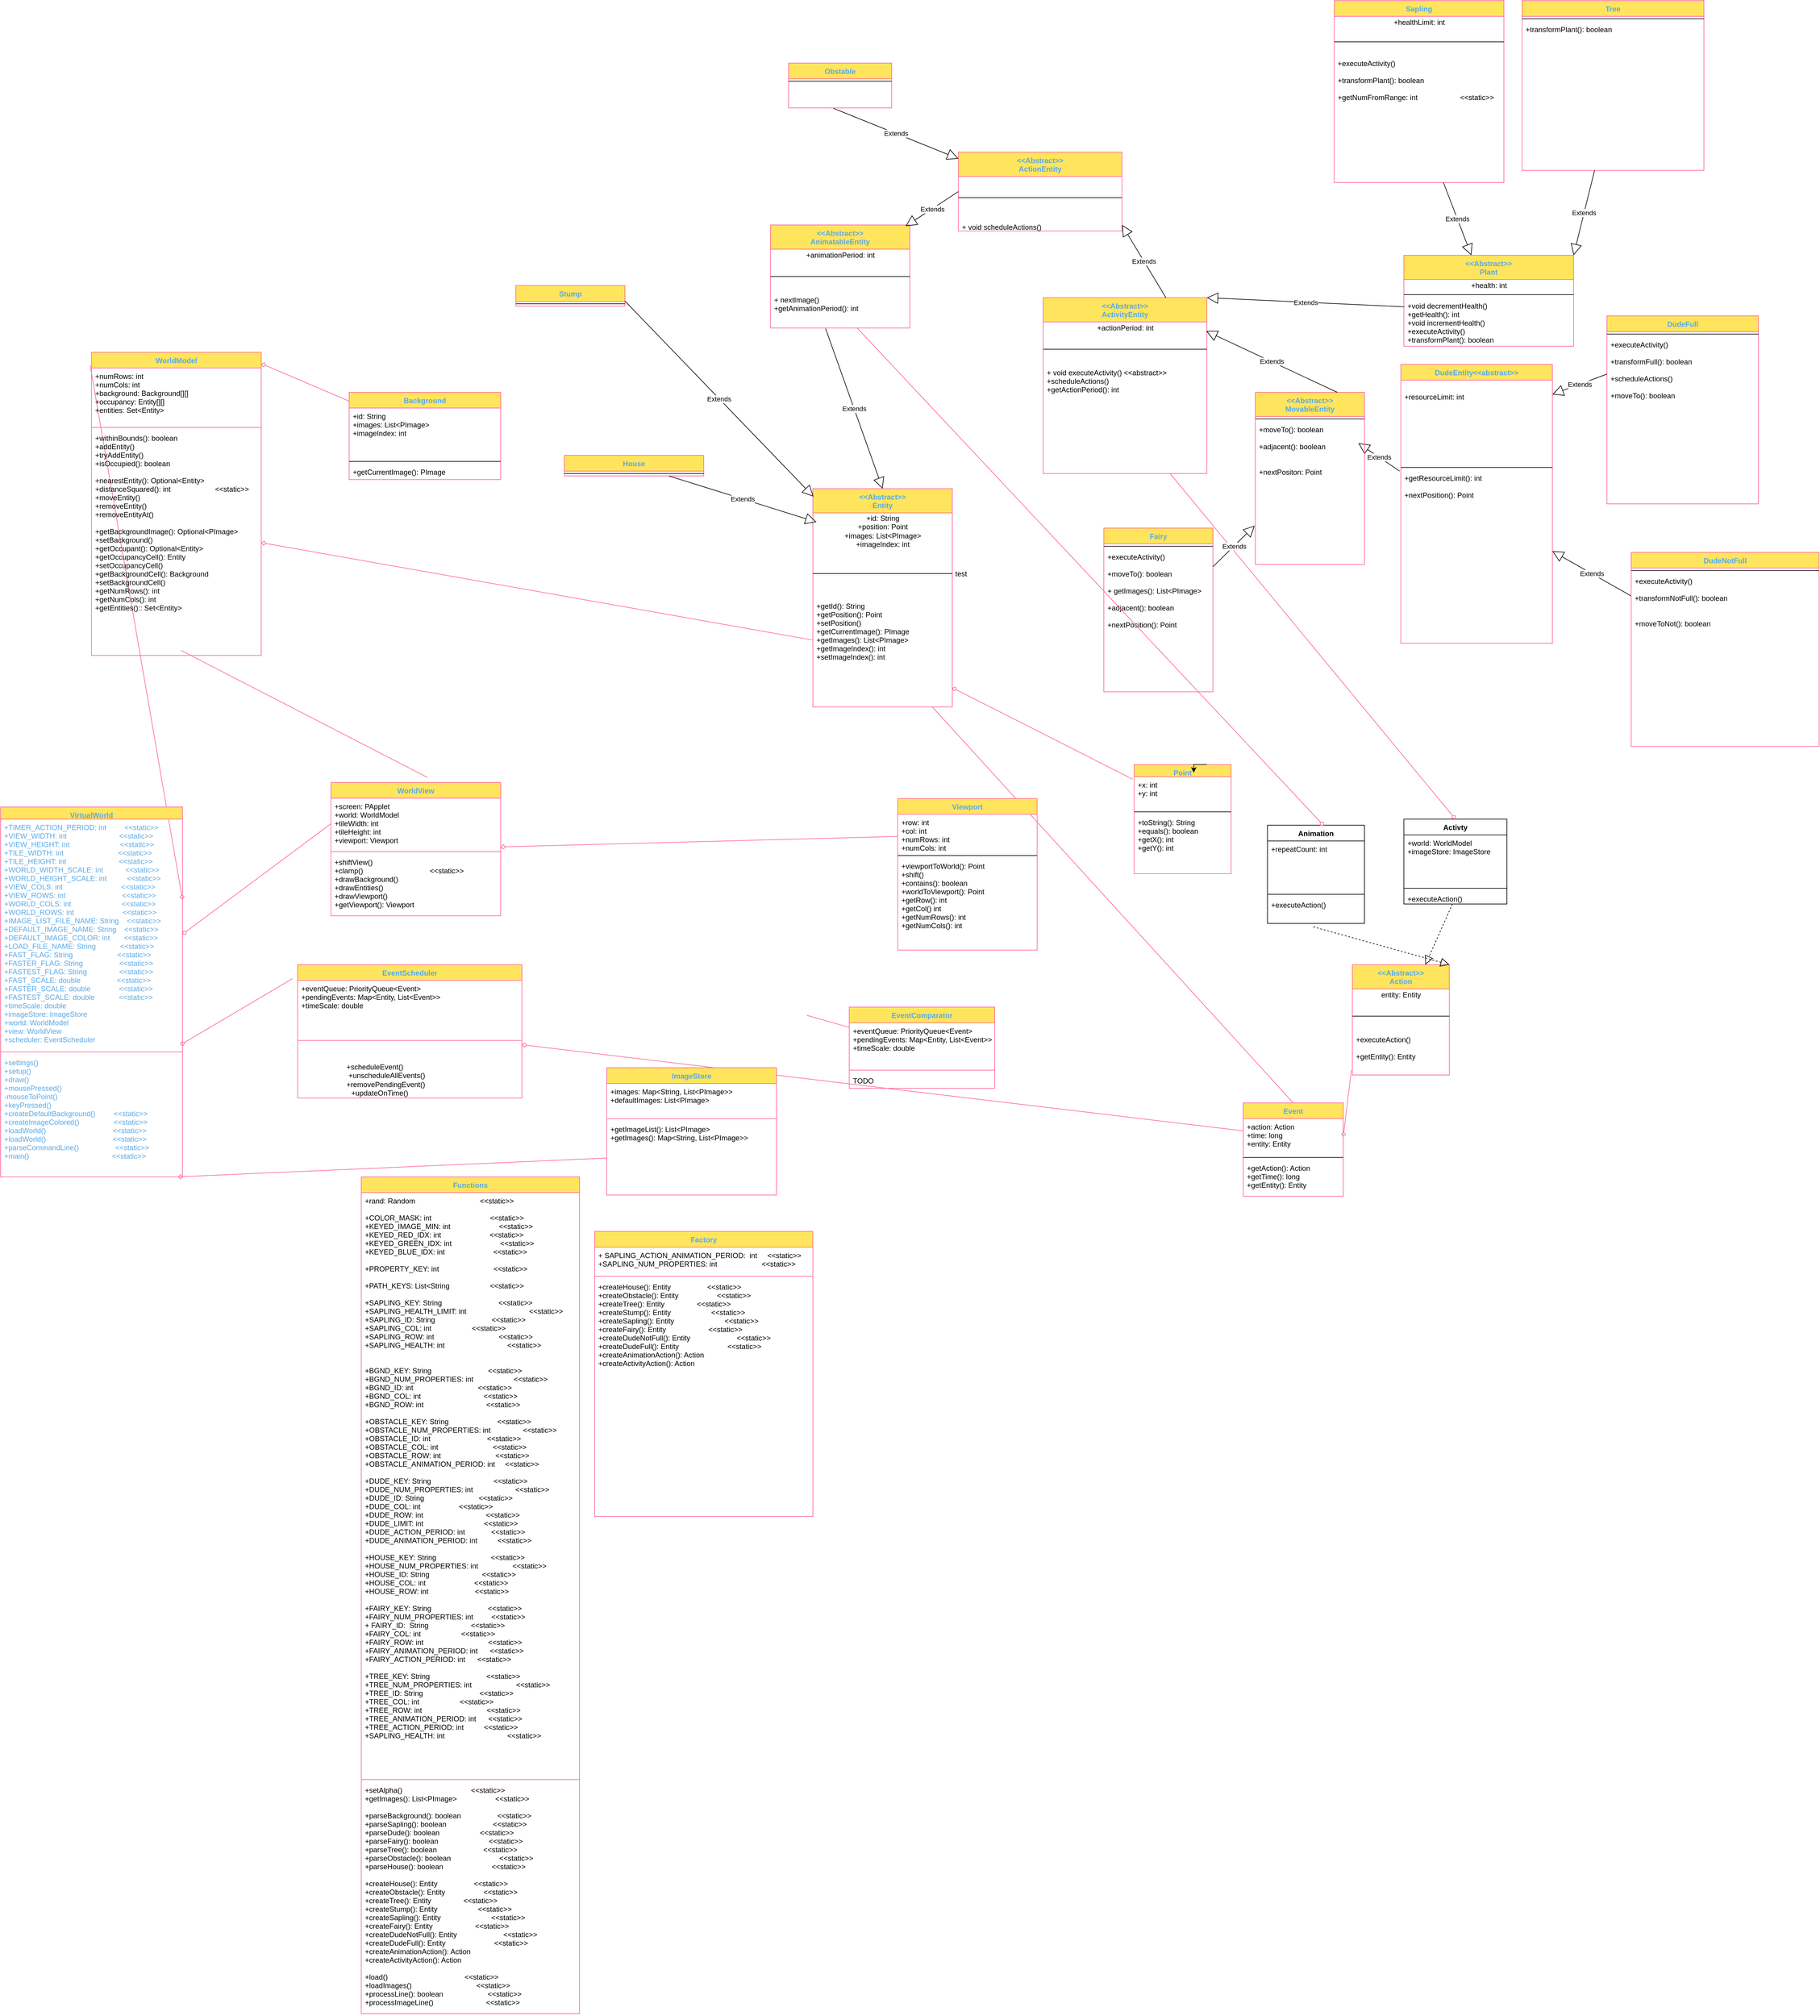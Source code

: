 <mxfile version="16.6.1" type="device"><diagram id="Yo6Zvny2ZRX3JAPKxXua" name="Page 2"><mxGraphModel dx="2512" dy="1862" grid="1" gridSize="10" guides="1" tooltips="1" connect="1" arrows="1" fold="1" page="1" pageScale="1" pageWidth="850" pageHeight="1100" math="0" shadow="0"><root><mxCell id="0"/><mxCell id="1" parent="0"/><mxCell id="8I9pphBKhg92I5GMk5e_-31" value="" style="graphMlID=e0;endArrow=none;strokeColor=#FF6392;strokeWidth=1.0;startArrow=diamond;startFill=0;endFill=1;exitX=1;exitY=0.25;exitDx=0;exitDy=0;fontColor=#5AA9E6;entryX=-0.008;entryY=-0.286;entryDx=0;entryDy=0;entryPerimeter=0;" parent="1" source="8I9pphBKhg92I5GMk5e_-50" target="8I9pphBKhg92I5GMk5e_-57" edge="1"><mxGeometry relative="1" as="geometry"/></mxCell><mxCell id="8I9pphBKhg92I5GMk5e_-32" value="" style="graphMlID=e1;endArrow=none;strokeColor=#FF6392;strokeWidth=1.0;startArrow=diamond;startFill=0;endFill=1;exitX=1;exitY=0.5;exitDx=0;exitDy=0;fontColor=#5AA9E6;entryX=0;entryY=0.5;entryDx=0;entryDy=0;" parent="1" source="8I9pphBKhg92I5GMk5e_-51" target="8I9pphBKhg92I5GMk5e_-61" edge="1"><mxGeometry relative="1" as="geometry"/></mxCell><mxCell id="8I9pphBKhg92I5GMk5e_-33" value="" style="graphMlID=e2;endArrow=none;strokeColor=#FF6392;strokeWidth=1.0;startArrow=diamond;startFill=0;endFill=1;fontColor=#5AA9E6;entryX=0;entryY=0.25;entryDx=0;entryDy=0;" parent="1" source="8I9pphBKhg92I5GMk5e_-60" target="8I9pphBKhg92I5GMk5e_-89" edge="1"><mxGeometry relative="1" as="geometry"><mxPoint x="648" y="240" as="sourcePoint"/></mxGeometry></mxCell><mxCell id="8I9pphBKhg92I5GMk5e_-34" value="" style="graphMlID=e3;endArrow=none;strokeColor=#FF6392;strokeWidth=1.0;startArrow=diamond;startFill=0;endFill=1;exitX=0.988;exitY=-0.077;exitDx=0;exitDy=0;exitPerimeter=0;fontColor=#5AA9E6;entryX=-0.023;entryY=0.105;entryDx=0;entryDy=0;entryPerimeter=0;" parent="1" source="8I9pphBKhg92I5GMk5e_-53" target="8I9pphBKhg92I5GMk5e_-64" edge="1"><mxGeometry relative="1" as="geometry"><mxPoint x="840" y="580" as="targetPoint"/></mxGeometry></mxCell><mxCell id="8I9pphBKhg92I5GMk5e_-35" value="" style="graphMlID=e4;endArrow=none;strokeColor=#FF6392;strokeWidth=1.0;startArrow=diamond;startFill=0;endFill=1;exitX=0.975;exitY=1;exitDx=0;exitDy=0;exitPerimeter=0;fontColor=#5AA9E6;entryX=0;entryY=0.5;entryDx=0;entryDy=0;" parent="1" source="8I9pphBKhg92I5GMk5e_-53" target="8I9pphBKhg92I5GMk5e_-71" edge="1"><mxGeometry relative="1" as="geometry"/></mxCell><mxCell id="8I9pphBKhg92I5GMk5e_-36" value="" style="graphMlID=e5;endArrow=none;strokeColor=#FF6392;strokeWidth=1.0;startArrow=diamond;startFill=0;endFill=1;fontColor=#5AA9E6;exitX=1.001;exitY=-0.077;exitDx=0;exitDy=0;exitPerimeter=0;" parent="1" source="8I9pphBKhg92I5GMk5e_-55" target="8I9pphBKhg92I5GMk5e_-82" edge="1"><mxGeometry relative="1" as="geometry"/></mxCell><mxCell id="8I9pphBKhg92I5GMk5e_-37" value="" style="graphMlID=e6;endArrow=none;strokeColor=#FF6392;strokeWidth=1.0;startArrow=diamond;startFill=0;endFill=1;fontColor=#5AA9E6;" parent="1" source="8I9pphBKhg92I5GMk5e_-64" target="8I9pphBKhg92I5GMk5e_-97" edge="1"><mxGeometry relative="1" as="geometry"/></mxCell><mxCell id="8I9pphBKhg92I5GMk5e_-38" value="" style="graphMlID=e7;endArrow=none;strokeColor=#FF6392;strokeWidth=1.0;startArrow=none;startFill=1;endFill=1;fontColor=#5AA9E6;entryX=0;entryY=0.25;entryDx=0;entryDy=0;exitX=1;exitY=0.5;exitDx=0;exitDy=0;" parent="1" target="8I9pphBKhg92I5GMk5e_-72" edge="1"><mxGeometry relative="1" as="geometry"><mxPoint x="800" y="603.54" as="sourcePoint"/></mxGeometry></mxCell><mxCell id="8I9pphBKhg92I5GMk5e_-39" value="" style="graphMlID=e8;endArrow=none;strokeColor=#FF6392;strokeWidth=1.0;startArrow=diamond;startFill=0;endFill=1;fontColor=#5AA9E6;exitX=1;exitY=0.5;exitDx=0;exitDy=0;" parent="1" source="8I9pphBKhg92I5GMk5e_-57" target="8I9pphBKhg92I5GMk5e_-88" edge="1"><mxGeometry relative="1" as="geometry"><mxPoint x="710" y="80" as="sourcePoint"/><mxPoint x="1180" y="-164" as="targetPoint"/></mxGeometry></mxCell><mxCell id="8I9pphBKhg92I5GMk5e_-40" value="" style="graphMlID=e9;endArrow=none;strokeColor=#FF6392;strokeWidth=1.0;startArrow=diamond;startFill=0;endFill=1;fontColor=#5AA9E6;entryX=-0.013;entryY=0.08;entryDx=0;entryDy=0;entryPerimeter=0;" parent="1" source="8I9pphBKhg92I5GMk5e_-88" target="8I9pphBKhg92I5GMk5e_-105" edge="1"><mxGeometry relative="1" as="geometry"><mxPoint x="1450" y="-164" as="sourcePoint"/></mxGeometry></mxCell><mxCell id="8I9pphBKhg92I5GMk5e_-42" value="" style="graphMlID=e11;endArrow=none;strokeColor=#FF6392;strokeWidth=1.0;startArrow=diamond;startFill=0;endFill=1;fontColor=#5AA9E6;exitX=1;exitY=0.5;exitDx=0;exitDy=0;entryX=-0.01;entryY=0.887;entryDx=0;entryDy=0;entryPerimeter=0;" parent="1" source="8I9pphBKhg92I5GMk5e_-97" target="8I9pphBKhg92I5GMk5e_-111" edge="1"><mxGeometry relative="1" as="geometry"><mxPoint x="1980.96" y="807.412" as="targetPoint"/></mxGeometry></mxCell><mxCell id="8I9pphBKhg92I5GMk5e_-44" value="" style="graphMlID=e13;endArrow=none;strokeColor=#FF6392;strokeWidth=1.0;startArrow=none;startFill=1;endFill=1;fontColor=#5AA9E6;entryX=0.528;entryY=0.978;entryDx=0;entryDy=0;entryPerimeter=0;exitX=0.57;exitY=-0.037;exitDx=0;exitDy=0;exitPerimeter=0;" parent="1" source="8I9pphBKhg92I5GMk5e_-60" target="8I9pphBKhg92I5GMk5e_-57" edge="1"><mxGeometry relative="1" as="geometry"/></mxCell><mxCell id="8I9pphBKhg92I5GMk5e_-45" value="" style="graphMlID=e14;endArrow=none;strokeColor=#FF6392;strokeWidth=1.0;startArrow=none;startFill=1;endFill=1;fontColor=#5AA9E6;exitX=0.5;exitY=0;exitDx=0;exitDy=0;" parent="1" source="8I9pphBKhg92I5GMk5e_-96" target="8I9pphBKhg92I5GMk5e_-88" edge="1"><mxGeometry relative="1" as="geometry"><mxPoint x="1177.699" y="279.661" as="targetPoint"/></mxGeometry></mxCell><mxCell id="8I9pphBKhg92I5GMk5e_-50" value="VirtualWorld" style="swimlane;fontStyle=1;align=center;verticalAlign=top;childLayout=stackLayout;horizontal=1;startSize=20;horizontalStack=0;resizeParent=1;resizeParentMax=0;resizeLast=0;collapsible=1;marginBottom=0;hachureGap=4;pointerEvents=0;fillColor=#FFE45E;strokeColor=#FF6392;fontColor=#5AA9E6;" parent="1" vertex="1"><mxGeometry x="-530" y="260" width="300" height="610" as="geometry"/></mxCell><mxCell id="8I9pphBKhg92I5GMk5e_-51" value="+TIMER_ACTION_PERIOD: int         &lt;&lt;static&gt;&gt;&#10;+VIEW_WIDTH: int                          &lt;&lt;static&gt;&gt;&#10;+VIEW_HEIGHT: int                         &lt;&lt;static&gt;&gt;&#10;+TILE_WIDTH: int                           &lt;&lt;static&gt;&gt;&#10;+TILE_HEIGHT: int                          &lt;&lt;static&gt;&gt;&#10;+WORLD_WIDTH_SCALE: int           &lt;&lt;static&gt;&gt;&#10;+WORLD_HEIGHT_SCALE: int          &lt;&lt;static&gt;&gt;&#10;+VIEW_COLS: int                             &lt;&lt;static&gt;&gt;&#10;+VIEW_ROWS: int                            &lt;&lt;static&gt;&gt;&#10;+WORLD_COLS: int                         &lt;&lt;static&gt;&gt;&#10;+WORLD_ROWS: int                        &lt;&lt;static&gt;&gt;&#10;+IMAGE_LIST_FILE_NAME: String    &lt;&lt;static&gt;&gt;&#10;+DEFAULT_IMAGE_NAME: String    &lt;&lt;static&gt;&gt;&#10;+DEFAULT_IMAGE_COLOR: int       &lt;&lt;static&gt;&gt;&#10;+LOAD_FILE_NAME: String            &lt;&lt;static&gt;&gt;&#10;+FAST_FLAG: String                      &lt;&lt;static&gt;&gt;&#10;+FASTER_FLAG: String                  &lt;&lt;static&gt;&gt;&#10;+FASTEST_FLAG: String                &lt;&lt;static&gt;&gt;&#10;+FAST_SCALE: double                  &lt;&lt;static&gt;&gt;&#10;+FASTER_SCALE: double              &lt;&lt;static&gt;&gt;&#10;+FASTEST_SCALE: double            &lt;&lt;static&gt;&gt;&#10;+timeScale: double&#10;+imageStore: ImageStore&#10;+world: WorldModel&#10;+view: WorldView&#10;+scheduler: EventScheduler" style="text;strokeColor=none;fillColor=none;align=left;verticalAlign=top;spacingLeft=4;spacingRight=4;overflow=hidden;rotatable=0;points=[[0,0.5],[1,0.5]];portConstraint=eastwest;fontColor=#5AA9E6;" parent="8I9pphBKhg92I5GMk5e_-50" vertex="1"><mxGeometry y="20" width="300" height="380" as="geometry"/></mxCell><mxCell id="8I9pphBKhg92I5GMk5e_-52" value="" style="line;strokeWidth=1;fillColor=none;align=left;verticalAlign=middle;spacingTop=-1;spacingLeft=3;spacingRight=3;rotatable=0;labelPosition=right;points=[];portConstraint=eastwest;strokeColor=#FF6392;fontColor=#5AA9E6;" parent="8I9pphBKhg92I5GMk5e_-50" vertex="1"><mxGeometry y="400" width="300" height="8" as="geometry"/></mxCell><mxCell id="8I9pphBKhg92I5GMk5e_-53" value="+settings()&#10;+setup()&#10;+draw()&#10;+mousePressed()&#10;-mouseToPoint()&#10;+keyPressed()&#10;+createDefaultBackground()         &lt;&lt;static&gt;&gt;&#10;+createImageColored()                 &lt;&lt;static&gt;&gt;&#10;+loadWorld()                                 &lt;&lt;static&gt;&gt;&#10;+loadWorld()                                 &lt;&lt;static&gt;&gt;&#10;+parseCommandLine()                  &lt;&lt;static&gt;&gt;&#10;+main()                                         &lt;&lt;static&gt;&gt;" style="text;strokeColor=none;fillColor=none;align=left;verticalAlign=top;spacingLeft=4;spacingRight=4;overflow=hidden;rotatable=0;points=[[0,0.5],[1,0.5]];portConstraint=eastwest;fontColor=#5AA9E6;" parent="8I9pphBKhg92I5GMk5e_-50" vertex="1"><mxGeometry y="408" width="300" height="202" as="geometry"/></mxCell><mxCell id="8I9pphBKhg92I5GMk5e_-54" value="WorldModel" style="swimlane;fontStyle=1;align=center;verticalAlign=top;childLayout=stackLayout;horizontal=1;startSize=26;horizontalStack=0;resizeParent=1;resizeParentMax=0;resizeLast=0;collapsible=1;marginBottom=0;hachureGap=4;pointerEvents=0;sketch=0;fontColor=#5AA9E6;strokeColor=#FF6392;fillColor=#FFE45E;" parent="1" vertex="1"><mxGeometry x="-380" y="-490" width="280" height="500" as="geometry"/></mxCell><mxCell id="8I9pphBKhg92I5GMk5e_-55" value="+numRows: int&#10;+numCols: int&#10;+background: Background[][]&#10;+occupancy: Entity[][]&#10;+entities: Set&lt;Entity&gt;&#10;" style="text;strokeColor=none;fillColor=none;align=left;verticalAlign=top;spacingLeft=4;spacingRight=4;overflow=hidden;rotatable=0;points=[[0,0.5],[1,0.5]];portConstraint=eastwest;fontColor=#000000;" parent="8I9pphBKhg92I5GMk5e_-54" vertex="1"><mxGeometry y="26" width="280" height="94" as="geometry"/></mxCell><mxCell id="8I9pphBKhg92I5GMk5e_-56" value="" style="line;strokeWidth=1;fillColor=none;align=left;verticalAlign=middle;spacingTop=-1;spacingLeft=3;spacingRight=3;rotatable=0;labelPosition=right;points=[];portConstraint=eastwest;strokeColor=#FF6392;fontColor=#5AA9E6;" parent="8I9pphBKhg92I5GMk5e_-54" vertex="1"><mxGeometry y="120" width="280" height="8" as="geometry"/></mxCell><mxCell id="8I9pphBKhg92I5GMk5e_-57" value="+withinBounds(): boolean                     &#10;+addEntity()                                 &#10;+tryAddEntity()                              &#10;+isOccupied(): boolean                       &#10;&#10;+nearestEntity(): Optional&lt;Entity&gt;           &#10;+distanceSquared(): int                      &lt;&lt;static&gt;&gt;&#10;+moveEntity()                                &#10;+removeEntity()                             &#10;+removeEntityAt()                  &#10;       &#10;+getBackgroundImage(): Optional&lt;PImage&gt;      &#10;+setBackground()                             &#10;+getOccupant(): Optional&lt;Entity&gt;      &#10;+getOccupancyCell(): Entity               &#10;+setOccupancyCell()                          &#10;+getBackgroundCell(): Background    &#10;+setBackgroundCell()                         &#10;+getNumRows(): int&#10;+getNumCols(): int&#10;+getEntities():: Set&lt;Entity&gt;" style="text;strokeColor=none;fillColor=none;align=left;verticalAlign=top;spacingLeft=4;spacingRight=4;overflow=hidden;rotatable=0;points=[[0,0.5],[1,0.5]];portConstraint=eastwest;fontColor=#020405;" parent="8I9pphBKhg92I5GMk5e_-54" vertex="1"><mxGeometry y="128" width="280" height="372" as="geometry"/></mxCell><mxCell id="8I9pphBKhg92I5GMk5e_-60" value="WorldView" style="swimlane;fontStyle=1;align=center;verticalAlign=top;childLayout=stackLayout;horizontal=1;startSize=26;horizontalStack=0;resizeParent=1;resizeParentMax=0;resizeLast=0;collapsible=1;marginBottom=0;hachureGap=4;pointerEvents=0;sketch=0;fontColor=#5AA9E6;strokeColor=#FF6392;fillColor=#FFE45E;" parent="1" vertex="1"><mxGeometry x="15" y="219.54" width="280" height="220" as="geometry"/></mxCell><mxCell id="8I9pphBKhg92I5GMk5e_-61" value="+screen: PApplet&#10;+world: WorldModel&#10;+tileWidth: int&#10;+tileHeight: int&#10;+viewport: Viewport" style="text;strokeColor=none;fillColor=none;align=left;verticalAlign=top;spacingLeft=4;spacingRight=4;overflow=hidden;rotatable=0;points=[[0,0.5],[1,0.5]];portConstraint=eastwest;fontColor=#000000;" parent="8I9pphBKhg92I5GMk5e_-60" vertex="1"><mxGeometry y="26" width="280" height="84" as="geometry"/></mxCell><mxCell id="8I9pphBKhg92I5GMk5e_-62" value="" style="line;strokeWidth=1;fillColor=none;align=left;verticalAlign=middle;spacingTop=-1;spacingLeft=3;spacingRight=3;rotatable=0;labelPosition=right;points=[];portConstraint=eastwest;strokeColor=#FF6392;fontColor=#5AA9E6;" parent="8I9pphBKhg92I5GMk5e_-60" vertex="1"><mxGeometry y="110" width="280" height="8" as="geometry"/></mxCell><mxCell id="8I9pphBKhg92I5GMk5e_-63" value="+shiftView()&#10;+clamp()                                 &lt;&lt;static&gt;&gt;     &#10;+drawBackground()                      &#10;+drawEntities()                              &#10;+drawViewport()   &#10;+getViewport(): Viewport" style="text;strokeColor=none;fillColor=none;align=left;verticalAlign=top;spacingLeft=4;spacingRight=4;overflow=hidden;rotatable=0;points=[[0,0.5],[1,0.5]];portConstraint=eastwest;fontColor=#000000;" parent="8I9pphBKhg92I5GMk5e_-60" vertex="1"><mxGeometry y="118" width="280" height="102" as="geometry"/></mxCell><mxCell id="8I9pphBKhg92I5GMk5e_-64" value="EventScheduler" style="swimlane;fontStyle=1;align=center;verticalAlign=top;childLayout=stackLayout;horizontal=1;startSize=26;horizontalStack=0;resizeParent=1;resizeParentMax=0;resizeLast=0;collapsible=1;marginBottom=0;hachureGap=4;pointerEvents=0;sketch=0;fontColor=#5AA9E6;strokeColor=#FF6392;fillColor=#FFE45E;" parent="1" vertex="1"><mxGeometry x="-40" y="520" width="370" height="220" as="geometry"/></mxCell><mxCell id="8I9pphBKhg92I5GMk5e_-65" value="+eventQueue: PriorityQueue&lt;Event&gt;&#10;+pendingEvents: Map&lt;Entity, List&lt;Event&gt;&gt;&#10;+timeScale: double" style="text;strokeColor=none;fillColor=none;align=left;verticalAlign=top;spacingLeft=4;spacingRight=4;overflow=hidden;rotatable=0;points=[[0,0.5],[1,0.5]];portConstraint=eastwest;fontColor=#000000;" parent="8I9pphBKhg92I5GMk5e_-64" vertex="1"><mxGeometry y="26" width="370" height="64" as="geometry"/></mxCell><mxCell id="8I9pphBKhg92I5GMk5e_-66" value="" style="line;strokeWidth=1;fillColor=none;align=left;verticalAlign=middle;spacingTop=-1;spacingLeft=3;spacingRight=3;rotatable=0;labelPosition=right;points=[];portConstraint=eastwest;strokeColor=#FF6392;fontColor=#5AA9E6;" parent="8I9pphBKhg92I5GMk5e_-64" vertex="1"><mxGeometry y="90" width="370" height="70" as="geometry"/></mxCell><mxCell id="fwwn2tgnfEwOuGBkrSvf-2" value="&lt;div style=&quot;text-align: left&quot;&gt;&lt;span&gt;+scheduleEvent()&amp;nbsp; &amp;nbsp; &amp;nbsp; &amp;nbsp; &amp;nbsp; &amp;nbsp; &amp;nbsp; &amp;nbsp; &amp;nbsp; &amp;nbsp; &amp;nbsp; &amp;nbsp; &amp;nbsp; &amp;nbsp; &amp;nbsp; &amp;nbsp; &amp;nbsp;&amp;nbsp;&lt;/span&gt;&lt;br&gt;&lt;/div&gt;&lt;span style=&quot;text-align: left&quot;&gt;+unscheduleAllEvents()&amp;nbsp; &amp;nbsp; &amp;nbsp; &amp;nbsp; &amp;nbsp; &amp;nbsp; &amp;nbsp; &amp;nbsp; &amp;nbsp; &amp;nbsp; &amp;nbsp; &amp;nbsp;&lt;/span&gt;&lt;br style=&quot;padding: 0px ; margin: 0px ; text-align: left&quot;&gt;&lt;span style=&quot;text-align: left&quot;&gt;+removePendingEvent()&amp;nbsp; &amp;nbsp; &amp;nbsp; &amp;nbsp; &amp;nbsp; &amp;nbsp; &amp;nbsp; &amp;nbsp; &amp;nbsp; &amp;nbsp; &amp;nbsp; &amp;nbsp;&amp;nbsp;&lt;/span&gt;&lt;br style=&quot;padding: 0px ; margin: 0px ; text-align: left&quot;&gt;&lt;span style=&quot;text-align: left&quot;&gt;+updateOnTime()&amp;nbsp; &amp;nbsp; &amp;nbsp; &amp;nbsp; &amp;nbsp; &amp;nbsp; &amp;nbsp; &amp;nbsp; &amp;nbsp; &amp;nbsp; &amp;nbsp; &amp;nbsp; &amp;nbsp; &amp;nbsp; &amp;nbsp;&amp;nbsp;&lt;/span&gt;" style="text;html=1;align=center;verticalAlign=middle;resizable=0;points=[];autosize=1;strokeColor=none;fillColor=none;" parent="8I9pphBKhg92I5GMk5e_-64" vertex="1"><mxGeometry y="160" width="370" height="60" as="geometry"/></mxCell><mxCell id="8I9pphBKhg92I5GMk5e_-68" value="ImageStore" style="swimlane;fontStyle=1;align=center;verticalAlign=top;childLayout=stackLayout;horizontal=1;startSize=26;horizontalStack=0;resizeParent=1;resizeParentMax=0;resizeLast=0;collapsible=1;marginBottom=0;hachureGap=4;pointerEvents=0;sketch=0;fontColor=#5AA9E6;strokeColor=#FF6392;fillColor=#FFE45E;" parent="1" vertex="1"><mxGeometry x="470" y="690" width="280" height="210" as="geometry"/></mxCell><mxCell id="8I9pphBKhg92I5GMk5e_-69" value="+images: Map&lt;String, List&lt;PImage&gt;&gt;&#10;+defaultImages: List&lt;PImage&gt;" style="text;strokeColor=none;fillColor=none;align=left;verticalAlign=top;spacingLeft=4;spacingRight=4;overflow=hidden;rotatable=0;points=[[0,0.5],[1,0.5]];portConstraint=eastwest;fontColor=#000000;" parent="8I9pphBKhg92I5GMk5e_-68" vertex="1"><mxGeometry y="26" width="280" height="54" as="geometry"/></mxCell><mxCell id="8I9pphBKhg92I5GMk5e_-70" value="" style="line;strokeWidth=1;fillColor=none;align=left;verticalAlign=middle;spacingTop=-1;spacingLeft=3;spacingRight=3;rotatable=0;labelPosition=right;points=[];portConstraint=eastwest;strokeColor=#FF6392;fontColor=#5AA9E6;" parent="8I9pphBKhg92I5GMk5e_-68" vertex="1"><mxGeometry y="80" width="280" height="8" as="geometry"/></mxCell><mxCell id="8I9pphBKhg92I5GMk5e_-71" value="+getImageList(): List&lt;PImage&gt;      &#10;+getImages(): Map&lt;String, List&lt;PImage&gt;&gt;&#10;" style="text;strokeColor=none;fillColor=none;align=left;verticalAlign=top;spacingLeft=4;spacingRight=4;overflow=hidden;rotatable=0;points=[[0,0.5],[1,0.5]];portConstraint=eastwest;fontColor=#000000;" parent="8I9pphBKhg92I5GMk5e_-68" vertex="1"><mxGeometry y="88" width="280" height="122" as="geometry"/></mxCell><mxCell id="8I9pphBKhg92I5GMk5e_-72" value="EventComparator" style="swimlane;fontStyle=1;align=center;verticalAlign=top;childLayout=stackLayout;horizontal=1;startSize=26;horizontalStack=0;resizeParent=1;resizeParentMax=0;resizeLast=0;collapsible=1;marginBottom=0;hachureGap=4;pointerEvents=0;sketch=0;fontColor=#5AA9E6;strokeColor=#FF6392;fillColor=#FFE45E;" parent="1" vertex="1"><mxGeometry x="870" y="590" width="240" height="134" as="geometry"/></mxCell><mxCell id="8I9pphBKhg92I5GMk5e_-73" value="+eventQueue: PriorityQueue&lt;Event&gt;&#10;+pendingEvents: Map&lt;Entity, List&lt;Event&gt;&gt;&#10;+timeScale: double" style="text;strokeColor=none;fillColor=none;align=left;verticalAlign=top;spacingLeft=4;spacingRight=4;overflow=hidden;rotatable=0;points=[[0,0.5],[1,0.5]];portConstraint=eastwest;fontColor=#000000;" parent="8I9pphBKhg92I5GMk5e_-72" vertex="1"><mxGeometry y="26" width="240" height="74" as="geometry"/></mxCell><mxCell id="8I9pphBKhg92I5GMk5e_-74" value="" style="line;strokeWidth=1;fillColor=none;align=left;verticalAlign=middle;spacingTop=-1;spacingLeft=3;spacingRight=3;rotatable=0;labelPosition=right;points=[];portConstraint=eastwest;strokeColor=#FF6392;fontColor=#5AA9E6;" parent="8I9pphBKhg92I5GMk5e_-72" vertex="1"><mxGeometry y="100" width="240" height="8" as="geometry"/></mxCell><mxCell id="8I9pphBKhg92I5GMk5e_-75" value="TODO" style="text;strokeColor=none;fillColor=none;align=left;verticalAlign=top;spacingLeft=4;spacingRight=4;overflow=hidden;rotatable=0;points=[[0,0.5],[1,0.5]];portConstraint=eastwest;fontColor=#000000;" parent="8I9pphBKhg92I5GMk5e_-72" vertex="1"><mxGeometry y="108" width="240" height="26" as="geometry"/></mxCell><mxCell id="8I9pphBKhg92I5GMk5e_-77" value="Functions" style="swimlane;fontStyle=1;align=center;verticalAlign=top;childLayout=stackLayout;horizontal=1;startSize=26;horizontalStack=0;resizeParent=1;resizeParentMax=0;resizeLast=0;collapsible=1;marginBottom=0;hachureGap=4;pointerEvents=0;sketch=0;fontColor=#5AA9E6;strokeColor=#FF6392;fillColor=#FFE45E;" parent="1" vertex="1"><mxGeometry x="65" y="870" width="360" height="1380" as="geometry"/></mxCell><mxCell id="8I9pphBKhg92I5GMk5e_-78" value="+rand: Random                                &lt;&lt;static&gt;&gt;&#10;&#10;+COLOR_MASK: int                             &lt;&lt;static&gt;&gt;&#10;+KEYED_IMAGE_MIN: int                        &lt;&lt;static&gt;&gt;&#10;+KEYED_RED_IDX: int                        &lt;&lt;static&gt;&gt;&#10;+KEYED_GREEN_IDX: int                        &lt;&lt;static&gt;&gt;&#10;+KEYED_BLUE_IDX: int                        &lt;&lt;static&gt;&gt;&#10;&#10;+PROPERTY_KEY: int                           &lt;&lt;static&gt;&gt;&#10;&#10;+PATH_KEYS: List&lt;String                    &lt;&lt;static&gt;&gt;&#10;&#10;+SAPLING_KEY: String                            &lt;&lt;static&gt;&gt;&#10;+SAPLING_HEALTH_LIMIT: int                               &lt;&lt;static&gt;&gt;&#10;+SAPLING_ID: String                            &lt;&lt;static&gt;&gt;&#10;+SAPLING_COL: int                    &lt;&lt;static&gt;&gt;&#10;+SAPLING_ROW: int                                &lt;&lt;static&gt;&gt;&#10;+SAPLING_HEALTH: int                               &lt;&lt;static&gt;&gt;&#10;&#10;&#10;+BGND_KEY: String                            &lt;&lt;static&gt;&gt;&#10;+BGND_NUM_PROPERTIES: int                    &lt;&lt;static&gt;&gt;&#10;+BGND_ID: int                                &lt;&lt;static&gt;&gt;&#10;+BGND_COL: int                               &lt;&lt;static&gt;&gt;&#10;+BGND_ROW: int                               &lt;&lt;static&gt;&gt;&#10;&#10;+OBSTACLE_KEY: String                        &lt;&lt;static&gt;&gt;&#10;+OBSTACLE_NUM_PROPERTIES: int                &lt;&lt;static&gt;&gt;&#10;+OBSTACLE_ID: int                            &lt;&lt;static&gt;&gt;&#10;+OBSTACLE_COL: int                           &lt;&lt;static&gt;&gt;&#10;+OBSTACLE_ROW: int                           &lt;&lt;static&gt;&gt;&#10;+OBSTACLE_ANIMATION_PERIOD: int     &lt;&lt;static&gt;&gt;&#10;&#10;+DUDE_KEY: String                               &lt;&lt;static&gt;&gt;&#10;+DUDE_NUM_PROPERTIES: int                     &lt;&lt;static&gt;&gt;&#10;+DUDE_ID: String                           &lt;&lt;static&gt;&gt;&#10;+DUDE_COL: int                   &lt;&lt;static&gt;&gt;&#10;+DUDE_ROW: int                               &lt;&lt;static&gt;&gt;&#10;+DUDE_LIMIT: int                              &lt;&lt;static&gt;&gt;&#10;+DUDE_ACTION_PERIOD: int             &lt;&lt;static&gt;&gt;&#10;+DUDE_ANIMATION_PERIOD: int          &lt;&lt;static&gt;&gt;&#10;&#10;+HOUSE_KEY: String                           &lt;&lt;static&gt;&gt;&#10;+HOUSE_NUM_PROPERTIES: int                 &lt;&lt;static&gt;&gt;&#10;+HOUSE_ID: String                          &lt;&lt;static&gt;&gt;&#10;+HOUSE_COL: int                        &lt;&lt;static&gt;&gt;&#10;+HOUSE_ROW: int                       &lt;&lt;static&gt;&gt;&#10;&#10;+FAIRY_KEY: String                            &lt;&lt;static&gt;&gt;&#10;+FAIRY_NUM_PROPERTIES: int         &lt;&lt;static&gt;&gt;&#10;+ FAIRY_ID:  String                     &lt;&lt;static&gt;&gt;&#10;+FAIRY_COL: int                    &lt;&lt;static&gt;&gt;&#10;+FAIRY_ROW: int                                &lt;&lt;static&gt;&gt;&#10;+FAIRY_ANIMATION_PERIOD: int      &lt;&lt;static&gt;&gt;&#10;+FAIRY_ACTION_PERIOD: int      &lt;&lt;static&gt;&gt;&#10;&#10;+TREE_KEY: String                            &lt;&lt;static&gt;&gt;&#10;+TREE_NUM_PROPERTIES: int                      &lt;&lt;static&gt;&gt;&#10;+TREE_ID: String                            &lt;&lt;static&gt;&gt;&#10;+TREE_COL: int                    &lt;&lt;static&gt;&gt;&#10;+TREE_ROW: int                                &lt;&lt;static&gt;&gt;&#10;+TREE_ANIMATION_PERIOD: int      &lt;&lt;static&gt;&gt;&#10;+TREE_ACTION_PERIOD: int          &lt;&lt;static&gt;&gt;&#10;+SAPLING_HEALTH: int                               &lt;&lt;static&gt;&gt;&#10;" style="text;strokeColor=none;fillColor=none;align=left;verticalAlign=top;spacingLeft=4;spacingRight=4;overflow=hidden;rotatable=0;points=[[0,0.5],[1,0.5]];portConstraint=eastwest;fontColor=#000000;" parent="8I9pphBKhg92I5GMk5e_-77" vertex="1"><mxGeometry y="26" width="360" height="964" as="geometry"/></mxCell><mxCell id="8I9pphBKhg92I5GMk5e_-79" value="" style="line;strokeWidth=1;fillColor=none;align=left;verticalAlign=middle;spacingTop=-1;spacingLeft=3;spacingRight=3;rotatable=0;labelPosition=right;points=[];portConstraint=eastwest;strokeColor=#FF6392;fontColor=#5AA9E6;" parent="8I9pphBKhg92I5GMk5e_-77" vertex="1"><mxGeometry y="990" width="360" height="8" as="geometry"/></mxCell><mxCell id="8I9pphBKhg92I5GMk5e_-80" value="+setAlpha()                                  &lt;&lt;static&gt;&gt;&#10;+getImages(): List&lt;PImage&gt;                   &lt;&lt;static&gt;&gt;&#10;&#10;+parseBackground(): boolean                  &lt;&lt;static&gt;&gt;&#10;+parseSapling(): boolean                       &lt;&lt;static&gt;&gt;&#10;+parseDude(): boolean                    &lt;&lt;static&gt;&gt;&#10;+parseFairy(): boolean                         &lt;&lt;static&gt;&gt;&#10;+parseTree(): boolean                       &lt;&lt;static&gt;&gt;&#10;+parseObstacle(): boolean                        &lt;&lt;static&gt;&gt;&#10;+parseHouse(): boolean                        &lt;&lt;static&gt;&gt;&#10;&#10;+createHouse(): Entity                  &lt;&lt;static&gt;&gt;&#10;+createObstacle(): Entity                   &lt;&lt;static&gt;&gt;&#10;+createTree(): Entity                &lt;&lt;static&gt;&gt;&#10;+createStump(): Entity                    &lt;&lt;static&gt;&gt;&#10;+createSapling(): Entity                         &lt;&lt;static&gt;&gt;&#10;+createFairy(): Entity                     &lt;&lt;static&gt;&gt;&#10;+createDudeNotFull(): Entity                       &lt;&lt;static&gt;&gt;&#10;+createDudeFull(): Entity                        &lt;&lt;static&gt;&gt;&#10;+createAnimationAction(): Action         &#10;+createActivityAction(): Action              &#10;&#10;+load()                                      &lt;&lt;static&gt;&gt;&#10;+loadImages()                                &lt;&lt;static&gt;&gt;&#10;+processLine(): boolean                      &lt;&lt;static&gt;&gt;&#10;+processImageLine()                          &lt;&lt;static&gt;&gt;" style="text;strokeColor=none;fillColor=none;align=left;verticalAlign=top;spacingLeft=4;spacingRight=4;overflow=hidden;rotatable=0;points=[[0,0.5],[1,0.5]];portConstraint=eastwest;fontColor=#000000;" parent="8I9pphBKhg92I5GMk5e_-77" vertex="1"><mxGeometry y="998" width="360" height="382" as="geometry"/></mxCell><mxCell id="8I9pphBKhg92I5GMk5e_-81" value="Background" style="swimlane;fontStyle=1;align=center;verticalAlign=top;childLayout=stackLayout;horizontal=1;startSize=26;horizontalStack=0;resizeParent=1;resizeParentMax=0;resizeLast=0;collapsible=1;marginBottom=0;hachureGap=4;pointerEvents=0;sketch=0;fontColor=#5AA9E6;strokeColor=#FF6392;fillColor=#FFE45E;" parent="1" vertex="1"><mxGeometry x="45" y="-424" width="250" height="144" as="geometry"/></mxCell><mxCell id="8I9pphBKhg92I5GMk5e_-82" value="+id: String&#10;+images: List&lt;PImage&gt;&#10;+imageIndex: int" style="text;strokeColor=none;fillColor=none;align=left;verticalAlign=top;spacingLeft=4;spacingRight=4;overflow=hidden;rotatable=0;points=[[0,0.5],[1,0.5]];portConstraint=eastwest;" parent="8I9pphBKhg92I5GMk5e_-81" vertex="1"><mxGeometry y="26" width="250" height="84" as="geometry"/></mxCell><mxCell id="8I9pphBKhg92I5GMk5e_-83" value="" style="line;strokeWidth=1;fillColor=none;align=left;verticalAlign=middle;spacingTop=-1;spacingLeft=3;spacingRight=3;rotatable=0;labelPosition=right;points=[];portConstraint=eastwest;" parent="8I9pphBKhg92I5GMk5e_-81" vertex="1"><mxGeometry y="110" width="250" height="8" as="geometry"/></mxCell><mxCell id="8I9pphBKhg92I5GMk5e_-84" value="+getCurrentImage(): PImage            " style="text;strokeColor=none;fillColor=none;align=left;verticalAlign=top;spacingLeft=4;spacingRight=4;overflow=hidden;rotatable=0;points=[[0,0.5],[1,0.5]];portConstraint=eastwest;" parent="8I9pphBKhg92I5GMk5e_-81" vertex="1"><mxGeometry y="118" width="250" height="26" as="geometry"/></mxCell><mxCell id="8I9pphBKhg92I5GMk5e_-85" value="&lt;&lt;Abstract&gt;&gt;&#10;Entity" style="swimlane;fontStyle=1;align=center;verticalAlign=top;childLayout=stackLayout;horizontal=1;startSize=40;horizontalStack=0;resizeParent=1;resizeParentMax=0;resizeLast=0;collapsible=1;marginBottom=0;hachureGap=4;pointerEvents=0;sketch=0;fontColor=#5AA9E6;strokeColor=#FF6392;fillColor=#FFE45E;" parent="1" vertex="1"><mxGeometry x="810" y="-265" width="230" height="360" as="geometry"/></mxCell><mxCell id="BPCp-LuJiMAnO4dBgCfV-5" value="&lt;span style=&quot;text-align: left&quot;&gt;+id: String&lt;/span&gt;&lt;br style=&quot;padding: 0px ; margin: 0px ; text-align: left&quot;&gt;&lt;span style=&quot;text-align: left&quot;&gt;+position: Point&lt;/span&gt;&lt;br style=&quot;padding: 0px ; margin: 0px ; text-align: left&quot;&gt;&lt;span style=&quot;text-align: left&quot;&gt;+images: List&amp;lt;PImage&amp;gt;&lt;/span&gt;&lt;br style=&quot;padding: 0px ; margin: 0px ; text-align: left&quot;&gt;&lt;span style=&quot;text-align: left&quot;&gt;+imageIndex: int&lt;/span&gt;" style="text;html=1;align=center;verticalAlign=middle;resizable=0;points=[];autosize=1;strokeColor=none;fillColor=none;" parent="8I9pphBKhg92I5GMk5e_-85" vertex="1"><mxGeometry y="40" width="230" height="60" as="geometry"/></mxCell><mxCell id="BPCp-LuJiMAnO4dBgCfV-4" value="test" style="line;strokeWidth=1;fillColor=none;align=left;verticalAlign=middle;spacingTop=-1;spacingLeft=3;spacingRight=3;rotatable=0;labelPosition=right;points=[];portConstraint=eastwest;" parent="8I9pphBKhg92I5GMk5e_-85" vertex="1"><mxGeometry y="100" width="230" height="80" as="geometry"/></mxCell><mxCell id="8I9pphBKhg92I5GMk5e_-88" value="+getId(): String&#10;+getPosition(): Point&#10;+setPosition()&#10;+getCurrentImage(): PImage            &#10;+getImages(): List&lt;PImage&gt; &#10;+getImageIndex(): int&#10;+setImageIndex(): int" style="text;strokeColor=none;fillColor=none;align=left;verticalAlign=top;spacingLeft=4;spacingRight=4;overflow=hidden;rotatable=0;points=[[0,0.5],[1,0.5]];portConstraint=eastwest;" parent="8I9pphBKhg92I5GMk5e_-85" vertex="1"><mxGeometry y="180" width="230" height="180" as="geometry"/></mxCell><mxCell id="8I9pphBKhg92I5GMk5e_-89" value="Viewport" style="swimlane;fontStyle=1;align=center;verticalAlign=top;childLayout=stackLayout;horizontal=1;startSize=26;horizontalStack=0;resizeParent=1;resizeParentMax=0;resizeLast=0;collapsible=1;marginBottom=0;hachureGap=4;pointerEvents=0;sketch=0;fontColor=#5AA9E6;strokeColor=#FF6392;fillColor=#FFE45E;" parent="1" vertex="1"><mxGeometry x="950" y="246.0" width="230" height="250" as="geometry"/></mxCell><mxCell id="8I9pphBKhg92I5GMk5e_-90" value="+row: int&#10;+col: int&#10;+numRows: int&#10;+numCols: int                                 &#10;&#10;" style="text;strokeColor=none;fillColor=none;align=left;verticalAlign=top;spacingLeft=4;spacingRight=4;overflow=hidden;rotatable=0;points=[[0,0.5],[1,0.5]];portConstraint=eastwest;" parent="8I9pphBKhg92I5GMk5e_-89" vertex="1"><mxGeometry y="26" width="230" height="64" as="geometry"/></mxCell><mxCell id="8I9pphBKhg92I5GMk5e_-91" value="" style="line;strokeWidth=1;fillColor=none;align=left;verticalAlign=middle;spacingTop=-1;spacingLeft=3;spacingRight=3;rotatable=0;labelPosition=right;points=[];portConstraint=eastwest;" parent="8I9pphBKhg92I5GMk5e_-89" vertex="1"><mxGeometry y="90" width="230" height="8" as="geometry"/></mxCell><mxCell id="8I9pphBKhg92I5GMk5e_-92" value="+viewportToWorld(): Point &#10;+shift()&#10;+contains(): boolean                         &#10;+worldToViewport(): Point                                      &#10;+getRow(): int&#10;+getCol() int &#10;+getNumRows(): int&#10;+getNumCols(): int" style="text;strokeColor=none;fillColor=none;align=left;verticalAlign=top;spacingLeft=4;spacingRight=4;overflow=hidden;rotatable=0;points=[[0,0.5],[1,0.5]];portConstraint=eastwest;" parent="8I9pphBKhg92I5GMk5e_-89" vertex="1"><mxGeometry y="98" width="230" height="152" as="geometry"/></mxCell><mxCell id="8I9pphBKhg92I5GMk5e_-96" value="Event" style="swimlane;fontStyle=1;align=center;verticalAlign=top;childLayout=stackLayout;horizontal=1;startSize=26;horizontalStack=0;resizeParent=1;resizeParentMax=0;resizeLast=0;collapsible=1;marginBottom=0;hachureGap=4;pointerEvents=0;sketch=0;fontColor=#5AA9E6;strokeColor=#FF6392;fillColor=#FFE45E;" parent="1" vertex="1"><mxGeometry x="1520" y="748" width="165" height="154" as="geometry"/></mxCell><mxCell id="8I9pphBKhg92I5GMk5e_-97" value="+action: Action&#10;+time: long&#10;+entity: Entity" style="text;strokeColor=none;fillColor=none;align=left;verticalAlign=top;spacingLeft=4;spacingRight=4;overflow=hidden;rotatable=0;points=[[0,0.5],[1,0.5]];portConstraint=eastwest;" parent="8I9pphBKhg92I5GMk5e_-96" vertex="1"><mxGeometry y="26" width="165" height="60" as="geometry"/></mxCell><mxCell id="8I9pphBKhg92I5GMk5e_-98" value="" style="line;strokeWidth=1;fillColor=none;align=left;verticalAlign=middle;spacingTop=-1;spacingLeft=3;spacingRight=3;rotatable=0;labelPosition=right;points=[];portConstraint=eastwest;" parent="8I9pphBKhg92I5GMk5e_-96" vertex="1"><mxGeometry y="86" width="165" height="8" as="geometry"/></mxCell><mxCell id="8I9pphBKhg92I5GMk5e_-99" value="+getAction(): Action&#10;+getTime(): long&#10;+getEntity(): Entity" style="text;strokeColor=none;fillColor=none;align=left;verticalAlign=top;spacingLeft=4;spacingRight=4;overflow=hidden;rotatable=0;points=[[0,0.5],[1,0.5]];portConstraint=eastwest;" parent="8I9pphBKhg92I5GMk5e_-96" vertex="1"><mxGeometry y="94" width="165" height="60" as="geometry"/></mxCell><mxCell id="8I9pphBKhg92I5GMk5e_-104" value="Point" style="swimlane;fontStyle=1;align=center;verticalAlign=top;childLayout=stackLayout;horizontal=1;startSize=20;horizontalStack=0;resizeParent=1;resizeParentMax=0;resizeLast=0;collapsible=1;marginBottom=0;hachureGap=4;pointerEvents=0;sketch=0;fontColor=#5AA9E6;strokeColor=#FF6392;fillColor=#FFE45E;" parent="1" vertex="1"><mxGeometry x="1340" y="190" width="160" height="180" as="geometry"/></mxCell><mxCell id="8I9pphBKhg92I5GMk5e_-105" value="+x: int&#10;+y: int" style="text;strokeColor=none;fillColor=none;align=left;verticalAlign=top;spacingLeft=4;spacingRight=4;overflow=hidden;rotatable=0;points=[[0,0.5],[1,0.5]];portConstraint=eastwest;" parent="8I9pphBKhg92I5GMk5e_-104" vertex="1"><mxGeometry y="20" width="160" height="54" as="geometry"/></mxCell><mxCell id="8I9pphBKhg92I5GMk5e_-106" value="" style="line;strokeWidth=1;fillColor=none;align=left;verticalAlign=middle;spacingTop=-1;spacingLeft=3;spacingRight=3;rotatable=0;labelPosition=right;points=[];portConstraint=eastwest;" parent="8I9pphBKhg92I5GMk5e_-104" vertex="1"><mxGeometry y="74" width="160" height="8" as="geometry"/></mxCell><mxCell id="8I9pphBKhg92I5GMk5e_-107" value="+toString(): String&#10;+equals(): boolean&#10;+getX(): int &#10;+getY(): int" style="text;strokeColor=none;fillColor=none;align=left;verticalAlign=top;spacingLeft=4;spacingRight=4;overflow=hidden;rotatable=0;points=[[0,0.5],[1,0.5]];portConstraint=eastwest;" parent="8I9pphBKhg92I5GMk5e_-104" vertex="1"><mxGeometry y="82" width="160" height="98" as="geometry"/></mxCell><mxCell id="5SVSdhoWCupNvheDNB3O-18" style="edgeStyle=orthogonalEdgeStyle;rounded=0;orthogonalLoop=1;jettySize=auto;html=1;exitX=0.75;exitY=0;exitDx=0;exitDy=0;entryX=0.615;entryY=-0.123;entryDx=0;entryDy=0;entryPerimeter=0;" parent="8I9pphBKhg92I5GMk5e_-104" source="8I9pphBKhg92I5GMk5e_-104" target="8I9pphBKhg92I5GMk5e_-105" edge="1"><mxGeometry relative="1" as="geometry"/></mxCell><mxCell id="8I9pphBKhg92I5GMk5e_-108" value="&lt;&lt;Abstract&gt;&gt;&#10;Action" style="swimlane;fontStyle=1;align=center;verticalAlign=top;childLayout=stackLayout;horizontal=1;startSize=40;horizontalStack=0;resizeParent=1;resizeParentMax=0;resizeLast=0;collapsible=1;marginBottom=0;hachureGap=4;pointerEvents=0;sketch=0;fontColor=#5AA9E6;strokeColor=#FF6392;fillColor=#FFE45E;" parent="1" vertex="1"><mxGeometry x="1700" y="520" width="160" height="182" as="geometry"/></mxCell><mxCell id="O2JTB9z1qQWmsm7BF6PM-2" value="entity: Entity" style="text;html=1;align=center;verticalAlign=middle;resizable=0;points=[];autosize=1;strokeColor=none;fillColor=none;" parent="8I9pphBKhg92I5GMk5e_-108" vertex="1"><mxGeometry y="40" width="160" height="20" as="geometry"/></mxCell><mxCell id="8I9pphBKhg92I5GMk5e_-110" value="" style="line;strokeWidth=1;fillColor=none;align=left;verticalAlign=middle;spacingTop=-1;spacingLeft=3;spacingRight=3;rotatable=0;labelPosition=right;points=[];portConstraint=eastwest;" parent="8I9pphBKhg92I5GMk5e_-108" vertex="1"><mxGeometry y="60" width="160" height="50" as="geometry"/></mxCell><mxCell id="8I9pphBKhg92I5GMk5e_-111" value="+executeAction()                             &#10;&#10;+getEntity(): Entity" style="text;strokeColor=none;fillColor=none;align=left;verticalAlign=top;spacingLeft=4;spacingRight=4;overflow=hidden;rotatable=0;points=[[0,0.5],[1,0.5]];portConstraint=eastwest;" parent="8I9pphBKhg92I5GMk5e_-108" vertex="1"><mxGeometry y="110" width="160" height="72" as="geometry"/></mxCell><mxCell id="90hG4aX9_ZOrop_JmThQ-5" value="Activty" style="swimlane;fontStyle=1;align=center;verticalAlign=top;childLayout=stackLayout;horizontal=1;startSize=26;horizontalStack=0;resizeParent=1;resizeParentMax=0;resizeLast=0;collapsible=1;marginBottom=0;" parent="1" vertex="1"><mxGeometry x="1785" y="280" width="170" height="140" as="geometry"/></mxCell><mxCell id="90hG4aX9_ZOrop_JmThQ-6" value="+world: WorldModel&#10;+imageStore: ImageStore&#10;" style="text;strokeColor=none;fillColor=none;align=left;verticalAlign=top;spacingLeft=4;spacingRight=4;overflow=hidden;rotatable=0;points=[[0,0.5],[1,0.5]];portConstraint=eastwest;" parent="90hG4aX9_ZOrop_JmThQ-5" vertex="1"><mxGeometry y="26" width="170" height="84" as="geometry"/></mxCell><mxCell id="90hG4aX9_ZOrop_JmThQ-7" value="" style="line;strokeWidth=1;fillColor=none;align=left;verticalAlign=middle;spacingTop=-1;spacingLeft=3;spacingRight=3;rotatable=0;labelPosition=right;points=[];portConstraint=eastwest;" parent="90hG4aX9_ZOrop_JmThQ-5" vertex="1"><mxGeometry y="110" width="170" height="8" as="geometry"/></mxCell><mxCell id="90hG4aX9_ZOrop_JmThQ-8" value="+executeAction()                             &#10;" style="text;strokeColor=none;fillColor=none;align=left;verticalAlign=top;spacingLeft=4;spacingRight=4;overflow=hidden;rotatable=0;points=[[0,0.5],[1,0.5]];portConstraint=eastwest;" parent="90hG4aX9_ZOrop_JmThQ-5" vertex="1"><mxGeometry y="118" width="170" height="22" as="geometry"/></mxCell><mxCell id="90hG4aX9_ZOrop_JmThQ-9" value="Animation" style="swimlane;fontStyle=1;align=center;verticalAlign=top;childLayout=stackLayout;horizontal=1;startSize=26;horizontalStack=0;resizeParent=1;resizeParentMax=0;resizeLast=0;collapsible=1;marginBottom=0;" parent="1" vertex="1"><mxGeometry x="1560" y="290" width="160" height="162" as="geometry"/></mxCell><mxCell id="90hG4aX9_ZOrop_JmThQ-10" value="+repeatCount: int" style="text;strokeColor=none;fillColor=none;align=left;verticalAlign=top;spacingLeft=4;spacingRight=4;overflow=hidden;rotatable=0;points=[[0,0.5],[1,0.5]];portConstraint=eastwest;" parent="90hG4aX9_ZOrop_JmThQ-9" vertex="1"><mxGeometry y="26" width="160" height="84" as="geometry"/></mxCell><mxCell id="90hG4aX9_ZOrop_JmThQ-11" value="" style="line;strokeWidth=1;fillColor=none;align=left;verticalAlign=middle;spacingTop=-1;spacingLeft=3;spacingRight=3;rotatable=0;labelPosition=right;points=[];portConstraint=eastwest;" parent="90hG4aX9_ZOrop_JmThQ-9" vertex="1"><mxGeometry y="110" width="160" height="8" as="geometry"/></mxCell><mxCell id="90hG4aX9_ZOrop_JmThQ-12" value="+executeAction()                             &#10;" style="text;strokeColor=none;fillColor=none;align=left;verticalAlign=top;spacingLeft=4;spacingRight=4;overflow=hidden;rotatable=0;points=[[0,0.5],[1,0.5]];portConstraint=eastwest;" parent="90hG4aX9_ZOrop_JmThQ-9" vertex="1"><mxGeometry y="118" width="160" height="44" as="geometry"/></mxCell><mxCell id="90hG4aX9_ZOrop_JmThQ-14" value="" style="endArrow=block;dashed=1;endFill=0;endSize=12;html=1;rounded=0;" parent="1" source="90hG4aX9_ZOrop_JmThQ-8" target="8I9pphBKhg92I5GMk5e_-108" edge="1"><mxGeometry width="160" relative="1" as="geometry"><mxPoint x="1590" y="650" as="sourcePoint"/><mxPoint x="1370" y="800" as="targetPoint"/></mxGeometry></mxCell><mxCell id="90hG4aX9_ZOrop_JmThQ-15" value="" style="endArrow=block;dashed=1;endFill=0;endSize=12;html=1;rounded=0;entryX=1;entryY=0;entryDx=0;entryDy=0;exitX=0.472;exitY=1.127;exitDx=0;exitDy=0;exitPerimeter=0;" parent="1" source="90hG4aX9_ZOrop_JmThQ-12" target="8I9pphBKhg92I5GMk5e_-108" edge="1"><mxGeometry width="160" relative="1" as="geometry"><mxPoint x="1739.997" y="679.2" as="sourcePoint"/><mxPoint x="1720" y="730" as="targetPoint"/></mxGeometry></mxCell><mxCell id="anu3-P02sGUiYkU8YpYv-1" value="Fairy" style="swimlane;fontStyle=1;align=center;verticalAlign=top;childLayout=stackLayout;horizontal=1;startSize=26;horizontalStack=0;resizeParent=1;resizeParentMax=0;resizeLast=0;collapsible=1;marginBottom=0;hachureGap=4;pointerEvents=0;sketch=0;fontColor=#5AA9E6;strokeColor=#FF6392;fillColor=#FFE45E;" parent="1" vertex="1"><mxGeometry x="1290" y="-200" width="180" height="270" as="geometry"/></mxCell><mxCell id="anu3-P02sGUiYkU8YpYv-3" value="" style="line;strokeWidth=1;fillColor=none;align=left;verticalAlign=middle;spacingTop=-1;spacingLeft=3;spacingRight=3;rotatable=0;labelPosition=right;points=[];portConstraint=eastwest;" parent="anu3-P02sGUiYkU8YpYv-1" vertex="1"><mxGeometry y="26" width="180" height="8" as="geometry"/></mxCell><mxCell id="anu3-P02sGUiYkU8YpYv-4" value="+executeActivity()                           &#10;&#10;+moveTo(): boolean                 &#10;&#10;+ getImages(): List&lt;PImage&gt;&#10;&#10;+adjacent(): boolean                            &#10;&#10;+nextPosition(): Point&#10;" style="text;strokeColor=none;fillColor=none;align=left;verticalAlign=top;spacingLeft=4;spacingRight=4;overflow=hidden;rotatable=0;points=[[0,0.5],[1,0.5]];portConstraint=eastwest;" parent="anu3-P02sGUiYkU8YpYv-1" vertex="1"><mxGeometry y="34" width="180" height="236" as="geometry"/></mxCell><mxCell id="anu3-P02sGUiYkU8YpYv-5" value="House" style="swimlane;fontStyle=1;align=center;verticalAlign=top;childLayout=stackLayout;horizontal=1;startSize=26;horizontalStack=0;resizeParent=1;resizeParentMax=0;resizeLast=0;collapsible=1;marginBottom=0;hachureGap=4;pointerEvents=0;sketch=0;fontColor=#5AA9E6;strokeColor=#FF6392;fillColor=#FFE45E;" parent="1" vertex="1"><mxGeometry x="400" y="-320" width="230" height="34" as="geometry"/></mxCell><mxCell id="anu3-P02sGUiYkU8YpYv-7" value="" style="line;strokeWidth=1;fillColor=none;align=left;verticalAlign=middle;spacingTop=-1;spacingLeft=3;spacingRight=3;rotatable=0;labelPosition=right;points=[];portConstraint=eastwest;" parent="anu3-P02sGUiYkU8YpYv-5" vertex="1"><mxGeometry y="26" width="230" height="8" as="geometry"/></mxCell><mxCell id="anu3-P02sGUiYkU8YpYv-9" value="DudeFull" style="swimlane;fontStyle=1;align=center;verticalAlign=top;childLayout=stackLayout;horizontal=1;startSize=26;horizontalStack=0;resizeParent=1;resizeParentMax=0;resizeLast=0;collapsible=1;marginBottom=0;hachureGap=4;pointerEvents=0;sketch=0;fontColor=#5AA9E6;strokeColor=#FF6392;fillColor=#FFE45E;" parent="1" vertex="1"><mxGeometry x="2120" y="-550" width="250" height="310" as="geometry"/></mxCell><mxCell id="anu3-P02sGUiYkU8YpYv-11" value="" style="line;strokeWidth=1;fillColor=none;align=left;verticalAlign=middle;spacingTop=-1;spacingLeft=3;spacingRight=3;rotatable=0;labelPosition=right;points=[];portConstraint=eastwest;" parent="anu3-P02sGUiYkU8YpYv-9" vertex="1"><mxGeometry y="26" width="250" height="8" as="geometry"/></mxCell><mxCell id="anu3-P02sGUiYkU8YpYv-12" value="+executeActivity()                      &#10;&#10;+transformFull(): boolean   &#10;&#10;+scheduleActions()&#10;&#10;+moveTo(): boolean                    &#10;&#10;&#10;" style="text;strokeColor=none;fillColor=none;align=left;verticalAlign=top;spacingLeft=4;spacingRight=4;overflow=hidden;rotatable=0;points=[[0,0.5],[1,0.5]];portConstraint=eastwest;" parent="anu3-P02sGUiYkU8YpYv-9" vertex="1"><mxGeometry y="34" width="250" height="276" as="geometry"/></mxCell><mxCell id="anu3-P02sGUiYkU8YpYv-17" value="Obstable" style="swimlane;fontStyle=1;align=center;verticalAlign=top;childLayout=stackLayout;horizontal=1;startSize=26;horizontalStack=0;resizeParent=1;resizeParentMax=0;resizeLast=0;collapsible=1;marginBottom=0;hachureGap=4;pointerEvents=0;sketch=0;fontColor=#5AA9E6;strokeColor=#FF6392;fillColor=#FFE45E;" parent="1" vertex="1"><mxGeometry x="770" y="-967" width="170" height="74" as="geometry"/></mxCell><mxCell id="anu3-P02sGUiYkU8YpYv-19" value="" style="line;strokeWidth=1;fillColor=none;align=left;verticalAlign=middle;spacingTop=-1;spacingLeft=3;spacingRight=3;rotatable=0;labelPosition=right;points=[];portConstraint=eastwest;" parent="anu3-P02sGUiYkU8YpYv-17" vertex="1"><mxGeometry y="26" width="170" height="8" as="geometry"/></mxCell><mxCell id="anu3-P02sGUiYkU8YpYv-20" value="&#10;&#10;" style="text;strokeColor=none;fillColor=none;align=left;verticalAlign=top;spacingLeft=4;spacingRight=4;overflow=hidden;rotatable=0;points=[[0,0.5],[1,0.5]];portConstraint=eastwest;" parent="anu3-P02sGUiYkU8YpYv-17" vertex="1"><mxGeometry y="34" width="170" height="40" as="geometry"/></mxCell><mxCell id="anu3-P02sGUiYkU8YpYv-21" value="Stump" style="swimlane;fontStyle=1;align=center;verticalAlign=top;childLayout=stackLayout;horizontal=1;startSize=26;horizontalStack=0;resizeParent=1;resizeParentMax=0;resizeLast=0;collapsible=1;marginBottom=0;hachureGap=4;pointerEvents=0;sketch=0;fontColor=#5AA9E6;strokeColor=#FF6392;fillColor=#FFE45E;" parent="1" vertex="1"><mxGeometry x="320" y="-600" width="180" height="34" as="geometry"/></mxCell><mxCell id="anu3-P02sGUiYkU8YpYv-23" value="" style="line;strokeWidth=1;fillColor=none;align=left;verticalAlign=middle;spacingTop=-1;spacingLeft=3;spacingRight=3;rotatable=0;labelPosition=right;points=[];portConstraint=eastwest;" parent="anu3-P02sGUiYkU8YpYv-21" vertex="1"><mxGeometry y="26" width="180" height="8" as="geometry"/></mxCell><mxCell id="anu3-P02sGUiYkU8YpYv-25" value="Sapling" style="swimlane;fontStyle=1;align=center;verticalAlign=top;childLayout=stackLayout;horizontal=1;startSize=26;horizontalStack=0;resizeParent=1;resizeParentMax=0;resizeLast=0;collapsible=1;marginBottom=0;hachureGap=4;pointerEvents=0;sketch=0;fontColor=#5AA9E6;strokeColor=#FF6392;fillColor=#FFE45E;" parent="1" vertex="1"><mxGeometry x="1670" y="-1070" width="280" height="300" as="geometry"/></mxCell><mxCell id="dmAygcnu81Fp7a4OYe4V-3" value="&lt;span style=&quot;text-align: left&quot;&gt;+healthLimit: int&lt;/span&gt;" style="text;html=1;align=center;verticalAlign=middle;resizable=0;points=[];autosize=1;strokeColor=none;fillColor=none;" parent="anu3-P02sGUiYkU8YpYv-25" vertex="1"><mxGeometry y="26" width="280" height="20" as="geometry"/></mxCell><mxCell id="anu3-P02sGUiYkU8YpYv-27" value="" style="line;strokeWidth=1;fillColor=none;align=left;verticalAlign=middle;spacingTop=-1;spacingLeft=3;spacingRight=3;rotatable=0;labelPosition=right;points=[];portConstraint=eastwest;" parent="anu3-P02sGUiYkU8YpYv-25" vertex="1"><mxGeometry y="46" width="280" height="44" as="geometry"/></mxCell><mxCell id="anu3-P02sGUiYkU8YpYv-28" value="+executeActivity()                  &#10;&#10;+transformPlant(): boolean                   &#10;&#10;+getNumFromRange: int                     &lt;&lt;static&gt;&gt;&#10;&#10;&#10;" style="text;strokeColor=none;fillColor=none;align=left;verticalAlign=top;spacingLeft=4;spacingRight=4;overflow=hidden;rotatable=0;points=[[0,0.5],[1,0.5]];portConstraint=eastwest;" parent="anu3-P02sGUiYkU8YpYv-25" vertex="1"><mxGeometry y="90" width="280" height="210" as="geometry"/></mxCell><mxCell id="anu3-P02sGUiYkU8YpYv-29" value="Tree" style="swimlane;fontStyle=1;align=center;verticalAlign=top;childLayout=stackLayout;horizontal=1;startSize=26;horizontalStack=0;resizeParent=1;resizeParentMax=0;resizeLast=0;collapsible=1;marginBottom=0;hachureGap=4;pointerEvents=0;sketch=0;fontColor=#5AA9E6;strokeColor=#FF6392;fillColor=#FFE45E;" parent="1" vertex="1"><mxGeometry x="1980" y="-1070" width="300" height="280" as="geometry"/></mxCell><mxCell id="anu3-P02sGUiYkU8YpYv-31" value="" style="line;strokeWidth=1;fillColor=none;align=left;verticalAlign=middle;spacingTop=-1;spacingLeft=3;spacingRight=3;rotatable=0;labelPosition=right;points=[];portConstraint=eastwest;" parent="anu3-P02sGUiYkU8YpYv-29" vertex="1"><mxGeometry y="26" width="300" height="8" as="geometry"/></mxCell><mxCell id="anu3-P02sGUiYkU8YpYv-32" value="+transformPlant(): boolean                   &#10;&#10;&#10;" style="text;strokeColor=none;fillColor=none;align=left;verticalAlign=top;spacingLeft=4;spacingRight=4;overflow=hidden;rotatable=0;points=[[0,0.5],[1,0.5]];portConstraint=eastwest;" parent="anu3-P02sGUiYkU8YpYv-29" vertex="1"><mxGeometry y="34" width="300" height="246" as="geometry"/></mxCell><mxCell id="3Is2mJ5lev4Kwv_5pwFn-1" value="&lt;&lt;Abstract&gt;&gt;&#10;AnimatableEntity&#10;" style="swimlane;fontStyle=1;align=center;verticalAlign=top;childLayout=stackLayout;horizontal=1;startSize=40;horizontalStack=0;resizeParent=1;resizeParentMax=0;resizeLast=0;collapsible=1;marginBottom=0;hachureGap=4;pointerEvents=0;sketch=0;fontColor=#5AA9E6;strokeColor=#FF6392;fillColor=#FFE45E;" parent="1" vertex="1"><mxGeometry x="740" y="-700" width="230" height="170" as="geometry"/></mxCell><mxCell id="BPCp-LuJiMAnO4dBgCfV-9" value="&lt;span style=&quot;text-align: left&quot;&gt;+animationPeriod: int&lt;/span&gt;" style="text;html=1;align=center;verticalAlign=middle;resizable=0;points=[];autosize=1;strokeColor=none;fillColor=none;" parent="3Is2mJ5lev4Kwv_5pwFn-1" vertex="1"><mxGeometry y="40" width="230" height="20" as="geometry"/></mxCell><mxCell id="3Is2mJ5lev4Kwv_5pwFn-2" value="" style="line;strokeWidth=1;fillColor=none;align=left;verticalAlign=middle;spacingTop=-1;spacingLeft=3;spacingRight=3;rotatable=0;labelPosition=right;points=[];portConstraint=eastwest;" parent="3Is2mJ5lev4Kwv_5pwFn-1" vertex="1"><mxGeometry y="60" width="230" height="50" as="geometry"/></mxCell><mxCell id="3Is2mJ5lev4Kwv_5pwFn-3" value="+ nextImage()&#10;+getAnimationPeriod(): int" style="text;strokeColor=none;fillColor=none;align=left;verticalAlign=top;spacingLeft=4;spacingRight=4;overflow=hidden;rotatable=0;points=[[0,0.5],[1,0.5]];portConstraint=eastwest;" parent="3Is2mJ5lev4Kwv_5pwFn-1" vertex="1"><mxGeometry y="110" width="230" height="60" as="geometry"/></mxCell><mxCell id="3Is2mJ5lev4Kwv_5pwFn-4" value="&lt;&lt;Abstract&gt;&gt;&#10;ActivityEntity&#10;" style="swimlane;fontStyle=1;align=center;verticalAlign=top;childLayout=stackLayout;horizontal=1;startSize=40;horizontalStack=0;resizeParent=1;resizeParentMax=0;resizeLast=0;collapsible=1;marginBottom=0;hachureGap=4;pointerEvents=0;sketch=0;fontColor=#5AA9E6;strokeColor=#FF6392;fillColor=#FFE45E;" parent="1" vertex="1"><mxGeometry x="1190" y="-580" width="270" height="290" as="geometry"/></mxCell><mxCell id="dmAygcnu81Fp7a4OYe4V-2" value="+actionPeriod: int" style="text;html=1;align=center;verticalAlign=middle;resizable=0;points=[];autosize=1;strokeColor=none;fillColor=none;" parent="3Is2mJ5lev4Kwv_5pwFn-4" vertex="1"><mxGeometry y="40" width="270" height="20" as="geometry"/></mxCell><mxCell id="3Is2mJ5lev4Kwv_5pwFn-5" value="" style="line;strokeWidth=1;fillColor=none;align=left;verticalAlign=middle;spacingTop=-1;spacingLeft=3;spacingRight=3;rotatable=0;labelPosition=right;points=[];portConstraint=eastwest;" parent="3Is2mJ5lev4Kwv_5pwFn-4" vertex="1"><mxGeometry y="60" width="270" height="50" as="geometry"/></mxCell><mxCell id="3Is2mJ5lev4Kwv_5pwFn-6" value="+ void executeActivity() &lt;&lt;abstract&gt;&gt;&#10;+scheduleActions() &#10;+getActionPeriod(): int" style="text;strokeColor=none;fillColor=none;align=left;verticalAlign=top;spacingLeft=4;spacingRight=4;overflow=hidden;rotatable=0;points=[[0,0.5],[1,0.5]];portConstraint=eastwest;" parent="3Is2mJ5lev4Kwv_5pwFn-4" vertex="1"><mxGeometry y="110" width="270" height="180" as="geometry"/></mxCell><mxCell id="3Is2mJ5lev4Kwv_5pwFn-10" value="" style="graphMlID=e9;endArrow=none;strokeColor=#FF6392;strokeWidth=1.0;startArrow=diamond;startFill=0;endFill=1;fontColor=#5AA9E6;exitX=0.5;exitY=0;exitDx=0;exitDy=0;" parent="1" source="90hG4aX9_ZOrop_JmThQ-5" target="3Is2mJ5lev4Kwv_5pwFn-6" edge="1"><mxGeometry relative="1" as="geometry"><mxPoint x="1802.08" y="179.996" as="sourcePoint"/><mxPoint x="1930" y="223.94" as="targetPoint"/></mxGeometry></mxCell><mxCell id="3Is2mJ5lev4Kwv_5pwFn-11" value="" style="graphMlID=e9;endArrow=none;strokeColor=#FF6392;strokeWidth=1.0;startArrow=diamond;startFill=0;endFill=1;fontColor=#5AA9E6;exitX=0.579;exitY=0.003;exitDx=0;exitDy=0;exitPerimeter=0;" parent="1" source="90hG4aX9_ZOrop_JmThQ-9" target="3Is2mJ5lev4Kwv_5pwFn-3" edge="1"><mxGeometry relative="1" as="geometry"><mxPoint x="2180" y="290" as="sourcePoint"/><mxPoint x="2230" y="-240.0" as="targetPoint"/></mxGeometry></mxCell><mxCell id="3Is2mJ5lev4Kwv_5pwFn-20" value="Extends" style="endArrow=block;endSize=16;endFill=0;html=1;rounded=0;exitX=0.004;exitY=0.5;exitDx=0;exitDy=0;exitPerimeter=0;entryX=1;entryY=0;entryDx=0;entryDy=0;" parent="1" target="3Is2mJ5lev4Kwv_5pwFn-4" edge="1"><mxGeometry width="160" relative="1" as="geometry"><mxPoint x="1786.12" y="-565" as="sourcePoint"/><mxPoint x="1057.5" y="-60" as="targetPoint"/></mxGeometry></mxCell><mxCell id="3Is2mJ5lev4Kwv_5pwFn-7" value="&lt;&lt;Abstract&gt;&gt;&#10;Plant" style="swimlane;fontStyle=1;align=center;verticalAlign=top;childLayout=stackLayout;horizontal=1;startSize=40;horizontalStack=0;resizeParent=1;resizeParentMax=0;resizeLast=0;collapsible=1;marginBottom=0;hachureGap=4;pointerEvents=0;sketch=0;fontColor=#5AA9E6;strokeColor=#FF6392;fillColor=#FFE45E;" parent="1" vertex="1"><mxGeometry x="1785" y="-650" width="280" height="150" as="geometry"/></mxCell><mxCell id="BPCp-LuJiMAnO4dBgCfV-7" value="&lt;span style=&quot;text-align: left&quot;&gt;+health: int&lt;/span&gt;&lt;br style=&quot;padding: 0px ; margin: 0px ; text-align: left&quot;&gt;" style="text;html=1;align=center;verticalAlign=middle;resizable=0;points=[];autosize=1;strokeColor=none;fillColor=none;" parent="3Is2mJ5lev4Kwv_5pwFn-7" vertex="1"><mxGeometry y="40" width="280" height="20" as="geometry"/></mxCell><mxCell id="3Is2mJ5lev4Kwv_5pwFn-8" value="" style="line;strokeWidth=1;fillColor=none;align=left;verticalAlign=middle;spacingTop=-1;spacingLeft=3;spacingRight=3;rotatable=0;labelPosition=right;points=[];portConstraint=eastwest;" parent="3Is2mJ5lev4Kwv_5pwFn-7" vertex="1"><mxGeometry y="60" width="280" height="10" as="geometry"/></mxCell><mxCell id="3Is2mJ5lev4Kwv_5pwFn-9" value="+void decrementHealth()&#10;+getHealth(): int&#10;+void incrementHealth()&#10;+executeActivity()&#10;+transformPlant(): boolean" style="text;strokeColor=none;fillColor=none;align=left;verticalAlign=top;spacingLeft=4;spacingRight=4;overflow=hidden;rotatable=0;points=[[0,0.5],[1,0.5]];portConstraint=eastwest;" parent="3Is2mJ5lev4Kwv_5pwFn-7" vertex="1"><mxGeometry y="70" width="280" height="80" as="geometry"/></mxCell><mxCell id="3Is2mJ5lev4Kwv_5pwFn-35" value="Factory" style="swimlane;fontStyle=1;align=center;verticalAlign=top;childLayout=stackLayout;horizontal=1;startSize=26;horizontalStack=0;resizeParent=1;resizeParentMax=0;resizeLast=0;collapsible=1;marginBottom=0;hachureGap=4;pointerEvents=0;sketch=0;fontColor=#5AA9E6;strokeColor=#FF6392;fillColor=#FFE45E;" parent="1" vertex="1"><mxGeometry x="450" y="960" width="360" height="470" as="geometry"/></mxCell><mxCell id="3Is2mJ5lev4Kwv_5pwFn-36" value="+ SAPLING_ACTION_ANIMATION_PERIOD:  int     &lt;&lt;static&gt;&gt;&#10;+SAPLING_NUM_PROPERTIES: int                      &lt;&lt;static&gt;&gt;" style="text;strokeColor=none;fillColor=none;align=left;verticalAlign=top;spacingLeft=4;spacingRight=4;overflow=hidden;rotatable=0;points=[[0,0.5],[1,0.5]];portConstraint=eastwest;fontColor=#000000;" parent="3Is2mJ5lev4Kwv_5pwFn-35" vertex="1"><mxGeometry y="26" width="360" height="44" as="geometry"/></mxCell><mxCell id="3Is2mJ5lev4Kwv_5pwFn-37" value="" style="line;strokeWidth=1;fillColor=none;align=left;verticalAlign=middle;spacingTop=-1;spacingLeft=3;spacingRight=3;rotatable=0;labelPosition=right;points=[];portConstraint=eastwest;strokeColor=#FF6392;fontColor=#5AA9E6;" parent="3Is2mJ5lev4Kwv_5pwFn-35" vertex="1"><mxGeometry y="70" width="360" height="8" as="geometry"/></mxCell><mxCell id="3Is2mJ5lev4Kwv_5pwFn-38" value="+createHouse(): Entity                  &lt;&lt;static&gt;&gt;&#10;+createObstacle(): Entity                   &lt;&lt;static&gt;&gt;&#10;+createTree(): Entity                &lt;&lt;static&gt;&gt;&#10;+createStump(): Entity                    &lt;&lt;static&gt;&gt;&#10;+createSapling(): Entity                         &lt;&lt;static&gt;&gt;&#10;+createFairy(): Entity                     &lt;&lt;static&gt;&gt;&#10;+createDudeNotFull(): Entity                       &lt;&lt;static&gt;&gt;&#10;+createDudeFull(): Entity                        &lt;&lt;static&gt;&gt;&#10;+createAnimationAction(): Action         &#10;+createActivityAction(): Action              " style="text;strokeColor=none;fillColor=none;align=left;verticalAlign=top;spacingLeft=4;spacingRight=4;overflow=hidden;rotatable=0;points=[[0,0.5],[1,0.5]];portConstraint=eastwest;fontColor=#000000;" parent="3Is2mJ5lev4Kwv_5pwFn-35" vertex="1"><mxGeometry y="78" width="360" height="392" as="geometry"/></mxCell><mxCell id="K7n3fB4UWSmEe_fmwdpY-1" value="&lt;&lt;Abstract&gt;&gt;&#10;ActionEntity&#10;" style="swimlane;fontStyle=1;align=center;verticalAlign=top;childLayout=stackLayout;horizontal=1;startSize=40;horizontalStack=0;resizeParent=1;resizeParentMax=0;resizeLast=0;collapsible=1;marginBottom=0;hachureGap=4;pointerEvents=0;sketch=0;fontColor=#5AA9E6;strokeColor=#FF6392;fillColor=#FFE45E;" parent="1" vertex="1"><mxGeometry x="1050" y="-820" width="270" height="130" as="geometry"/></mxCell><mxCell id="K7n3fB4UWSmEe_fmwdpY-2" value="" style="line;strokeWidth=1;fillColor=none;align=left;verticalAlign=middle;spacingTop=-1;spacingLeft=3;spacingRight=3;rotatable=0;labelPosition=right;points=[];portConstraint=eastwest;" parent="K7n3fB4UWSmEe_fmwdpY-1" vertex="1"><mxGeometry y="40" width="270" height="70" as="geometry"/></mxCell><mxCell id="K7n3fB4UWSmEe_fmwdpY-3" value="+ void scheduleActions()&#10;" style="text;strokeColor=none;fillColor=none;align=left;verticalAlign=top;spacingLeft=4;spacingRight=4;overflow=hidden;rotatable=0;points=[[0,0.5],[1,0.5]];portConstraint=eastwest;" parent="K7n3fB4UWSmEe_fmwdpY-1" vertex="1"><mxGeometry y="110" width="270" height="20" as="geometry"/></mxCell><mxCell id="K7n3fB4UWSmEe_fmwdpY-4" value="Extends" style="endArrow=block;endSize=16;endFill=0;html=1;rounded=0;entryX=1;entryY=0.5;entryDx=0;entryDy=0;exitX=0.75;exitY=0;exitDx=0;exitDy=0;" parent="1" source="3Is2mJ5lev4Kwv_5pwFn-4" target="K7n3fB4UWSmEe_fmwdpY-3" edge="1"><mxGeometry width="160" relative="1" as="geometry"><mxPoint x="750" y="-280" as="sourcePoint"/><mxPoint x="920" y="-440" as="targetPoint"/></mxGeometry></mxCell><mxCell id="5SVSdhoWCupNvheDNB3O-2" value="Extends" style="endArrow=block;endSize=16;endFill=0;html=1;rounded=0;entryX=0.97;entryY=0.012;entryDx=0;entryDy=0;exitX=0;exitY=0.5;exitDx=0;exitDy=0;entryPerimeter=0;" parent="1" source="K7n3fB4UWSmEe_fmwdpY-1" target="3Is2mJ5lev4Kwv_5pwFn-1" edge="1"><mxGeometry width="160" relative="1" as="geometry"><mxPoint x="780" y="-610" as="sourcePoint"/><mxPoint x="1016.837" y="-350" as="targetPoint"/></mxGeometry></mxCell><mxCell id="5SVSdhoWCupNvheDNB3O-5" value="Extends" style="endArrow=block;endSize=16;endFill=0;html=1;rounded=0;entryX=1;entryY=0;entryDx=0;entryDy=0;" parent="1" source="anu3-P02sGUiYkU8YpYv-32" target="3Is2mJ5lev4Kwv_5pwFn-7" edge="1"><mxGeometry width="160" relative="1" as="geometry"><mxPoint x="1640.08" y="-589" as="sourcePoint"/><mxPoint x="1520" y="-490.612" as="targetPoint"/></mxGeometry></mxCell><mxCell id="5SVSdhoWCupNvheDNB3O-7" value="Extends" style="endArrow=block;endSize=16;endFill=0;html=1;rounded=0;" parent="1" source="anu3-P02sGUiYkU8YpYv-28" target="3Is2mJ5lev4Kwv_5pwFn-7" edge="1"><mxGeometry width="160" relative="1" as="geometry"><mxPoint x="2100" y="-645.381" as="sourcePoint"/><mxPoint x="1771.12" y="-639" as="targetPoint"/></mxGeometry></mxCell><mxCell id="5SVSdhoWCupNvheDNB3O-8" value="Extends" style="endArrow=block;endSize=16;endFill=0;html=1;rounded=0;entryX=0.004;entryY=0.036;entryDx=0;entryDy=0;entryPerimeter=0;exitX=1;exitY=0.75;exitDx=0;exitDy=0;" parent="1" source="anu3-P02sGUiYkU8YpYv-21" target="8I9pphBKhg92I5GMk5e_-85" edge="1"><mxGeometry width="160" relative="1" as="geometry"><mxPoint x="490" y="-620" as="sourcePoint"/><mxPoint x="1020" y="-530" as="targetPoint"/></mxGeometry></mxCell><mxCell id="5SVSdhoWCupNvheDNB3O-9" value="Extends" style="endArrow=block;endSize=16;endFill=0;html=1;rounded=0;exitX=0.435;exitY=1.017;exitDx=0;exitDy=0;exitPerimeter=0;" parent="1" source="anu3-P02sGUiYkU8YpYv-20" target="K7n3fB4UWSmEe_fmwdpY-1" edge="1"><mxGeometry width="160" relative="1" as="geometry"><mxPoint x="1149.16" y="-806.933" as="sourcePoint"/><mxPoint x="1090.0" y="-760" as="targetPoint"/></mxGeometry></mxCell><mxCell id="5SVSdhoWCupNvheDNB3O-11" value="Extends" style="endArrow=block;endSize=16;endFill=0;html=1;rounded=0;startArrow=none;entryX=1;entryY=0.469;entryDx=0;entryDy=0;entryPerimeter=0;" parent="1" source="anu3-P02sGUiYkU8YpYv-13" target="dmAygcnu81Fp7a4OYe4V-10" edge="1"><mxGeometry width="160" relative="1" as="geometry"><mxPoint x="1040" y="-688.337" as="sourcePoint"/><mxPoint x="1430" y="-290" as="targetPoint"/></mxGeometry></mxCell><mxCell id="5SVSdhoWCupNvheDNB3O-14" value="Extends" style="endArrow=block;endSize=16;endFill=0;html=1;rounded=0;entryX=-0.006;entryY=0.729;entryDx=0;entryDy=0;entryPerimeter=0;" parent="1" source="anu3-P02sGUiYkU8YpYv-4" target="dmAygcnu81Fp7a4OYe4V-14" edge="1"><mxGeometry width="160" relative="1" as="geometry"><mxPoint x="1640.08" y="-589" as="sourcePoint"/><mxPoint x="1520" y="-483.551" as="targetPoint"/></mxGeometry></mxCell><mxCell id="dmAygcnu81Fp7a4OYe4V-1" value="Extends" style="endArrow=block;endSize=16;endFill=0;html=1;rounded=0;exitX=0.75;exitY=1;exitDx=0;exitDy=0;" parent="1" source="anu3-P02sGUiYkU8YpYv-5" edge="1"><mxGeometry width="160" relative="1" as="geometry"><mxPoint x="572.99" y="-292.96" as="sourcePoint"/><mxPoint x="816" y="-210" as="targetPoint"/></mxGeometry></mxCell><mxCell id="anu3-P02sGUiYkU8YpYv-13" value="DudeNotFull" style="swimlane;fontStyle=1;align=center;verticalAlign=top;childLayout=stackLayout;horizontal=1;startSize=26;horizontalStack=0;resizeParent=1;resizeParentMax=0;resizeLast=0;collapsible=1;marginBottom=0;hachureGap=4;pointerEvents=0;sketch=0;fontColor=#5AA9E6;strokeColor=#FF6392;fillColor=#FFE45E;" parent="1" vertex="1"><mxGeometry x="2160" y="-160" width="310" height="320" as="geometry"/></mxCell><mxCell id="anu3-P02sGUiYkU8YpYv-15" value="" style="line;strokeWidth=1;fillColor=none;align=left;verticalAlign=middle;spacingTop=-1;spacingLeft=3;spacingRight=3;rotatable=0;labelPosition=right;points=[];portConstraint=eastwest;" parent="anu3-P02sGUiYkU8YpYv-13" vertex="1"><mxGeometry y="26" width="310" height="8" as="geometry"/></mxCell><mxCell id="anu3-P02sGUiYkU8YpYv-16" value="+executeActivity()                 &#10;&#10;+transformNotFull(): boolean&#10;                 &#10;&#10;+moveToNot(): boolean              &#10;&#10;" style="text;strokeColor=none;fillColor=none;align=left;verticalAlign=top;spacingLeft=4;spacingRight=4;overflow=hidden;rotatable=0;points=[[0,0.5],[1,0.5]];portConstraint=eastwest;" parent="anu3-P02sGUiYkU8YpYv-13" vertex="1"><mxGeometry y="34" width="310" height="286" as="geometry"/></mxCell><mxCell id="dmAygcnu81Fp7a4OYe4V-6" value="Extends" style="endArrow=block;endSize=16;endFill=0;html=1;rounded=0;startArrow=none;exitX=0;exitY=0.5;exitDx=0;exitDy=0;" parent="1" target="dmAygcnu81Fp7a4OYe4V-8" edge="1"><mxGeometry width="160" relative="1" as="geometry"><mxPoint x="2120" y="-454" as="sourcePoint"/><mxPoint x="1540" y="-295.562" as="targetPoint"/></mxGeometry></mxCell><mxCell id="dmAygcnu81Fp7a4OYe4V-7" value="DudeEntity&lt;&lt;abstract&gt;&gt;" style="swimlane;fontStyle=1;align=center;verticalAlign=top;childLayout=stackLayout;horizontal=1;startSize=26;horizontalStack=0;resizeParent=1;resizeParentMax=0;resizeLast=0;collapsible=1;marginBottom=0;hachureGap=4;pointerEvents=0;sketch=0;fontColor=#5AA9E6;strokeColor=#FF6392;fillColor=#FFE45E;" parent="1" vertex="1"><mxGeometry x="1780" y="-470" width="250" height="460" as="geometry"/></mxCell><mxCell id="dmAygcnu81Fp7a4OYe4V-8" value="&#10;+resourceLimit: int&#10;" style="text;strokeColor=none;fillColor=none;align=left;verticalAlign=top;spacingLeft=4;spacingRight=4;overflow=hidden;rotatable=0;points=[[0,0.5],[1,0.5]];portConstraint=eastwest;" parent="dmAygcnu81Fp7a4OYe4V-7" vertex="1"><mxGeometry y="26" width="250" height="140" as="geometry"/></mxCell><mxCell id="dmAygcnu81Fp7a4OYe4V-9" value="" style="line;strokeWidth=1;fillColor=none;align=left;verticalAlign=middle;spacingTop=-1;spacingLeft=3;spacingRight=3;rotatable=0;labelPosition=right;points=[];portConstraint=eastwest;" parent="dmAygcnu81Fp7a4OYe4V-7" vertex="1"><mxGeometry y="166" width="250" height="8" as="geometry"/></mxCell><mxCell id="dmAygcnu81Fp7a4OYe4V-10" value="+getResourceLimit(): int&#10;&#10;+nextPosition(): Point&#10;" style="text;strokeColor=none;fillColor=none;align=left;verticalAlign=top;spacingLeft=4;spacingRight=4;overflow=hidden;rotatable=0;points=[[0,0.5],[1,0.5]];portConstraint=eastwest;" parent="dmAygcnu81Fp7a4OYe4V-7" vertex="1"><mxGeometry y="174" width="250" height="286" as="geometry"/></mxCell><mxCell id="dmAygcnu81Fp7a4OYe4V-11" value="Extends" style="endArrow=block;endSize=16;endFill=0;html=1;rounded=0;startArrow=none;exitX=-0.008;exitY=0.007;exitDx=0;exitDy=0;exitPerimeter=0;" parent="1" source="dmAygcnu81Fp7a4OYe4V-10" edge="1"><mxGeometry width="160" relative="1" as="geometry"><mxPoint x="2020" y="-24.11" as="sourcePoint"/><mxPoint x="1710" y="-340" as="targetPoint"/></mxGeometry></mxCell><mxCell id="dmAygcnu81Fp7a4OYe4V-12" value="&lt;&lt;Abstract&gt;&gt;&#10;MovableEntity" style="swimlane;fontStyle=1;align=center;verticalAlign=top;childLayout=stackLayout;horizontal=1;startSize=40;horizontalStack=0;resizeParent=1;resizeParentMax=0;resizeLast=0;collapsible=1;marginBottom=0;hachureGap=4;pointerEvents=0;sketch=0;fontColor=#5AA9E6;strokeColor=#FF6392;fillColor=#FFE45E;" parent="1" vertex="1"><mxGeometry x="1540" y="-424" width="180" height="284" as="geometry"/></mxCell><mxCell id="dmAygcnu81Fp7a4OYe4V-13" value="" style="line;strokeWidth=1;fillColor=none;align=left;verticalAlign=middle;spacingTop=-1;spacingLeft=3;spacingRight=3;rotatable=0;labelPosition=right;points=[];portConstraint=eastwest;" parent="dmAygcnu81Fp7a4OYe4V-12" vertex="1"><mxGeometry y="40" width="180" height="8" as="geometry"/></mxCell><mxCell id="dmAygcnu81Fp7a4OYe4V-14" value="+moveTo(): boolean                 &#10;&#10;+adjacent(): boolean                            &#10;&#10;&#10;+nextPositon: Point" style="text;strokeColor=none;fillColor=none;align=left;verticalAlign=top;spacingLeft=4;spacingRight=4;overflow=hidden;rotatable=0;points=[[0,0.5],[1,0.5]];portConstraint=eastwest;" parent="dmAygcnu81Fp7a4OYe4V-12" vertex="1"><mxGeometry y="48" width="180" height="236" as="geometry"/></mxCell><mxCell id="O2JTB9z1qQWmsm7BF6PM-1" value="Extends" style="endArrow=block;endSize=16;endFill=0;html=1;rounded=0;entryX=0.5;entryY=0;entryDx=0;entryDy=0;exitX=0.396;exitY=1.017;exitDx=0;exitDy=0;exitPerimeter=0;" parent="1" source="3Is2mJ5lev4Kwv_5pwFn-3" target="8I9pphBKhg92I5GMk5e_-85" edge="1"><mxGeometry width="160" relative="1" as="geometry"><mxPoint x="862.5" y="-590" as="sourcePoint"/><mxPoint x="960" y="-685" as="targetPoint"/></mxGeometry></mxCell><mxCell id="O2JTB9z1qQWmsm7BF6PM-3" value="Extends" style="endArrow=block;endSize=16;endFill=0;html=1;rounded=0;exitX=0.75;exitY=0;exitDx=0;exitDy=0;entryX=0.996;entryY=0.75;entryDx=0;entryDy=0;entryPerimeter=0;" parent="1" source="dmAygcnu81Fp7a4OYe4V-12" target="dmAygcnu81Fp7a4OYe4V-2" edge="1"><mxGeometry width="160" relative="1" as="geometry"><mxPoint x="1796.12" y="-555" as="sourcePoint"/><mxPoint x="1450" y="-400" as="targetPoint"/></mxGeometry></mxCell></root></mxGraphModel></diagram></mxfile>